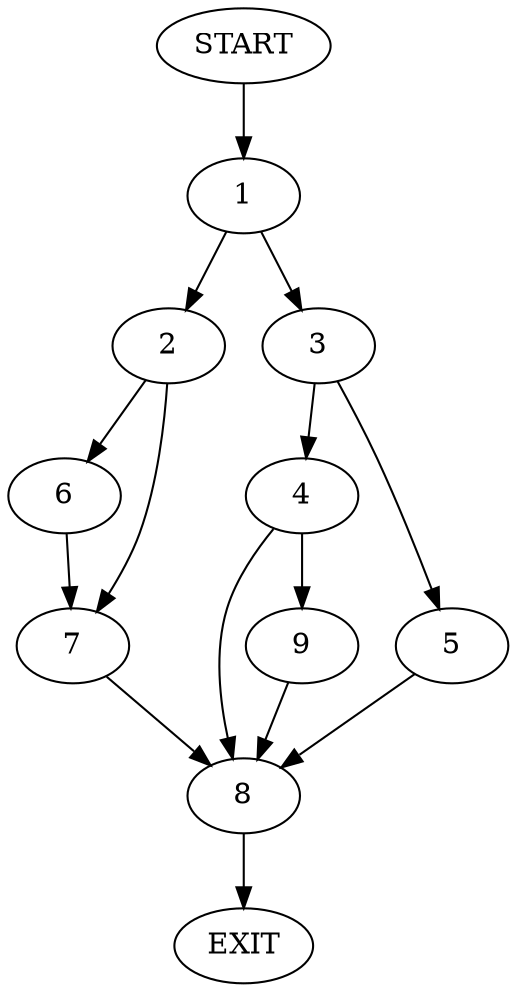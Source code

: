 digraph {
0 [label="START"]
10 [label="EXIT"]
0 -> 1
1 -> 2
1 -> 3
3 -> 4
3 -> 5
2 -> 6
2 -> 7
7 -> 8
6 -> 7
8 -> 10
5 -> 8
4 -> 8
4 -> 9
9 -> 8
}

